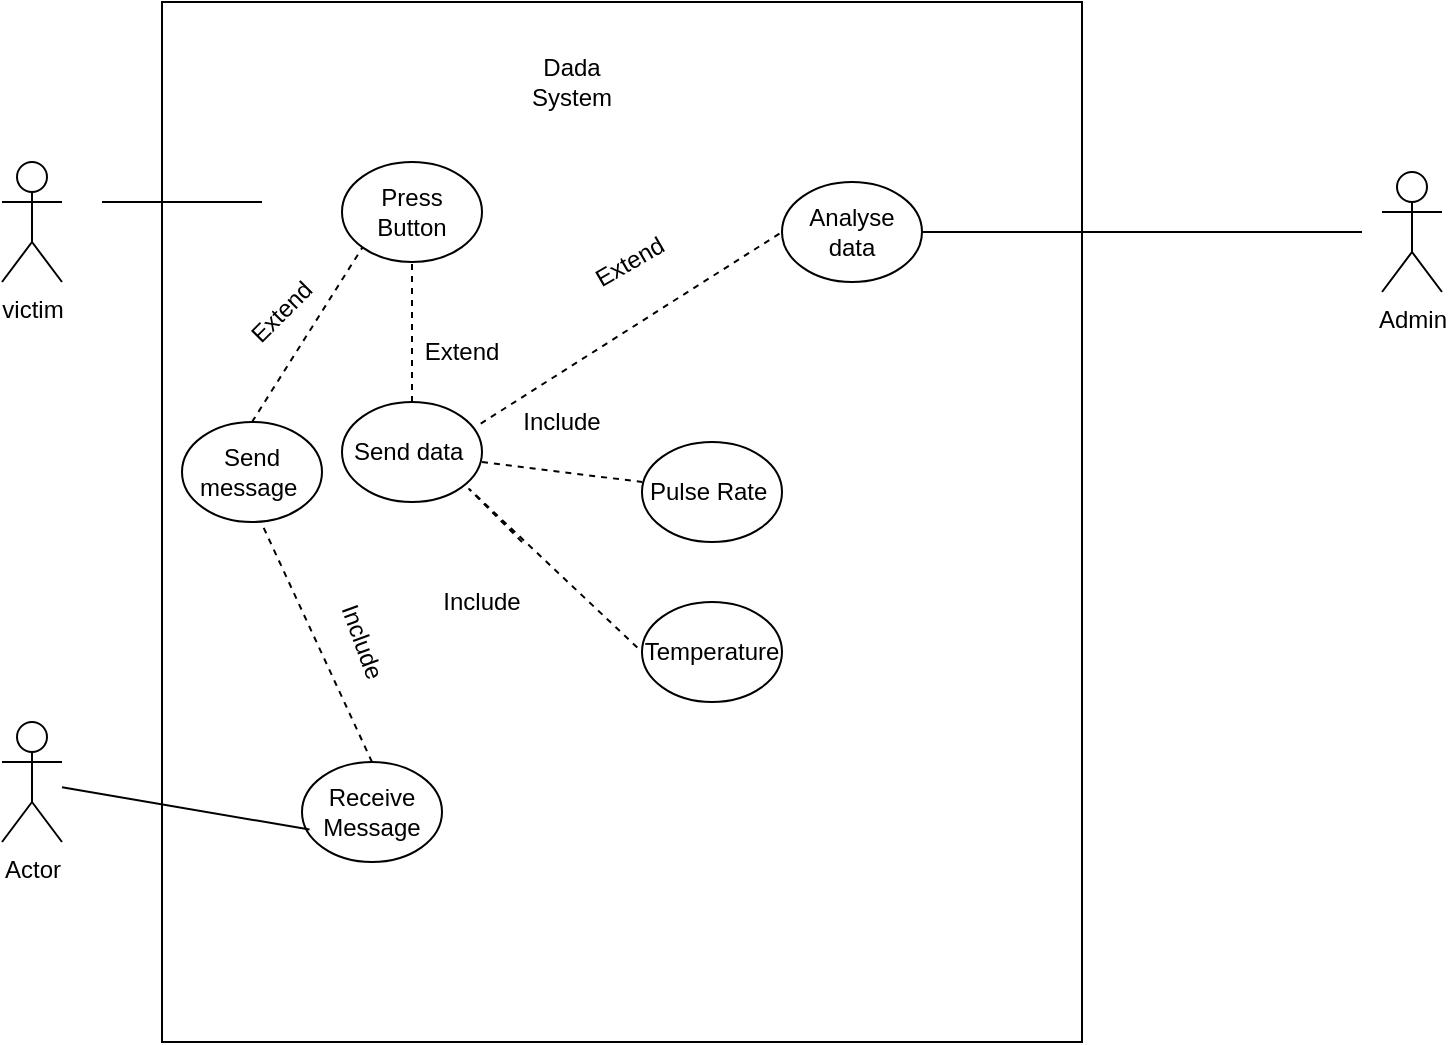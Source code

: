 <mxfile version="14.1.8" type="device"><diagram id="prtHgNgQTEPvFCAcTncT" name="Page-1"><mxGraphModel dx="509" dy="632" grid="1" gridSize="10" guides="1" tooltips="1" connect="1" arrows="1" fold="1" page="1" pageScale="1" pageWidth="827" pageHeight="1169" math="0" shadow="0"><root><mxCell id="0"/><mxCell id="1" parent="0"/><mxCell id="UnozLOk_hUGnc4f0YldL-1" value="victim" style="shape=umlActor;verticalLabelPosition=bottom;verticalAlign=top;html=1;outlineConnect=0;" parent="1" vertex="1"><mxGeometry x="100" y="160" width="30" height="60" as="geometry"/></mxCell><mxCell id="UnozLOk_hUGnc4f0YldL-2" value="Actor" style="shape=umlActor;verticalLabelPosition=bottom;verticalAlign=top;html=1;outlineConnect=0;" parent="1" vertex="1"><mxGeometry x="100" y="440" width="30" height="60" as="geometry"/></mxCell><mxCell id="UnozLOk_hUGnc4f0YldL-4" value="" style="rounded=0;whiteSpace=wrap;html=1;" parent="1" vertex="1"><mxGeometry x="180" y="80" width="460" height="520" as="geometry"/></mxCell><mxCell id="UnozLOk_hUGnc4f0YldL-5" value="Dada System" style="text;html=1;strokeColor=none;fillColor=none;align=center;verticalAlign=middle;whiteSpace=wrap;rounded=0;" parent="1" vertex="1"><mxGeometry x="350" y="100" width="70" height="40" as="geometry"/></mxCell><mxCell id="UnozLOk_hUGnc4f0YldL-6" value="Analyse data" style="ellipse;whiteSpace=wrap;html=1;" parent="1" vertex="1"><mxGeometry x="490" y="170" width="70" height="50" as="geometry"/></mxCell><mxCell id="UnozLOk_hUGnc4f0YldL-7" value="Press Button" style="ellipse;whiteSpace=wrap;html=1;" parent="1" vertex="1"><mxGeometry x="270" y="160" width="70" height="50" as="geometry"/></mxCell><mxCell id="UnozLOk_hUGnc4f0YldL-8" value="Send data&amp;nbsp;" style="ellipse;whiteSpace=wrap;html=1;" parent="1" vertex="1"><mxGeometry x="270" y="280" width="70" height="50" as="geometry"/></mxCell><mxCell id="UnozLOk_hUGnc4f0YldL-9" value="Receive Message" style="ellipse;whiteSpace=wrap;html=1;" parent="1" vertex="1"><mxGeometry x="250" y="460" width="70" height="50" as="geometry"/></mxCell><mxCell id="tuxGN8hOFLYad5tkZBrE-1" value="" style="endArrow=none;html=1;entryX=0.054;entryY=0.676;entryDx=0;entryDy=0;entryPerimeter=0;" edge="1" parent="1" source="UnozLOk_hUGnc4f0YldL-2" target="UnozLOk_hUGnc4f0YldL-9"><mxGeometry width="50" height="50" relative="1" as="geometry"><mxPoint x="150" y="470" as="sourcePoint"/><mxPoint x="230" y="460" as="targetPoint"/></mxGeometry></mxCell><mxCell id="tuxGN8hOFLYad5tkZBrE-2" value="" style="endArrow=none;html=1;" edge="1" parent="1"><mxGeometry width="50" height="50" relative="1" as="geometry"><mxPoint x="150" y="180" as="sourcePoint"/><mxPoint x="230" y="180" as="targetPoint"/></mxGeometry></mxCell><mxCell id="tuxGN8hOFLYad5tkZBrE-5" value="" style="endArrow=none;dashed=1;html=1;entryX=0.5;entryY=1;entryDx=0;entryDy=0;exitX=0.5;exitY=0;exitDx=0;exitDy=0;" edge="1" parent="1" source="UnozLOk_hUGnc4f0YldL-8" target="UnozLOk_hUGnc4f0YldL-7"><mxGeometry width="50" height="50" relative="1" as="geometry"><mxPoint x="280" y="270" as="sourcePoint"/><mxPoint x="330" y="220" as="targetPoint"/></mxGeometry></mxCell><mxCell id="tuxGN8hOFLYad5tkZBrE-6" value="" style="endArrow=none;dashed=1;html=1;entryX=0;entryY=0.5;entryDx=0;entryDy=0;exitX=0.991;exitY=0.216;exitDx=0;exitDy=0;exitPerimeter=0;" edge="1" parent="1" source="UnozLOk_hUGnc4f0YldL-8" target="UnozLOk_hUGnc4f0YldL-6"><mxGeometry width="50" height="50" relative="1" as="geometry"><mxPoint x="340" y="200" as="sourcePoint"/><mxPoint x="375" y="210" as="targetPoint"/></mxGeometry></mxCell><mxCell id="tuxGN8hOFLYad5tkZBrE-8" value="Extend" style="text;html=1;strokeColor=none;fillColor=none;align=center;verticalAlign=middle;whiteSpace=wrap;rounded=0;" vertex="1" parent="1"><mxGeometry x="310" y="245" width="40" height="20" as="geometry"/></mxCell><mxCell id="tuxGN8hOFLYad5tkZBrE-9" value="Extend" style="text;html=1;strokeColor=none;fillColor=none;align=center;verticalAlign=middle;whiteSpace=wrap;rounded=0;rotation=-30;" vertex="1" parent="1"><mxGeometry x="394" y="200" width="40" height="20" as="geometry"/></mxCell><mxCell id="tuxGN8hOFLYad5tkZBrE-13" value="Pulse Rate&amp;nbsp;" style="ellipse;whiteSpace=wrap;html=1;" vertex="1" parent="1"><mxGeometry x="420" y="300" width="70" height="50" as="geometry"/></mxCell><mxCell id="tuxGN8hOFLYad5tkZBrE-14" value="Temperature" style="ellipse;whiteSpace=wrap;html=1;" vertex="1" parent="1"><mxGeometry x="420" y="380" width="70" height="50" as="geometry"/></mxCell><mxCell id="tuxGN8hOFLYad5tkZBrE-16" value="" style="endArrow=none;dashed=1;html=1;entryX=0;entryY=0.5;entryDx=0;entryDy=0;" edge="1" parent="1" target="tuxGN8hOFLYad5tkZBrE-14"><mxGeometry width="50" height="50" relative="1" as="geometry"><mxPoint x="360" y="350" as="sourcePoint"/><mxPoint x="420" y="440" as="targetPoint"/><Array as="points"><mxPoint x="330" y="320"/></Array></mxGeometry></mxCell><mxCell id="tuxGN8hOFLYad5tkZBrE-17" value="" style="endArrow=none;dashed=1;html=1;" edge="1" parent="1"><mxGeometry width="50" height="50" relative="1" as="geometry"><mxPoint x="340" y="310" as="sourcePoint"/><mxPoint x="420" y="320" as="targetPoint"/><Array as="points"><mxPoint x="340" y="310"/></Array></mxGeometry></mxCell><mxCell id="tuxGN8hOFLYad5tkZBrE-18" value="Include" style="text;html=1;strokeColor=none;fillColor=none;align=center;verticalAlign=middle;whiteSpace=wrap;rounded=0;" vertex="1" parent="1"><mxGeometry x="320" y="370" width="40" height="20" as="geometry"/></mxCell><mxCell id="tuxGN8hOFLYad5tkZBrE-19" value="Include" style="text;html=1;strokeColor=none;fillColor=none;align=center;verticalAlign=middle;whiteSpace=wrap;rounded=0;" vertex="1" parent="1"><mxGeometry x="360" y="280" width="40" height="20" as="geometry"/></mxCell><mxCell id="tuxGN8hOFLYad5tkZBrE-20" value="Admin" style="shape=umlActor;verticalLabelPosition=bottom;verticalAlign=top;html=1;outlineConnect=0;" vertex="1" parent="1"><mxGeometry x="790" y="165" width="30" height="60" as="geometry"/></mxCell><mxCell id="tuxGN8hOFLYad5tkZBrE-21" value="" style="endArrow=none;html=1;entryX=1;entryY=0.5;entryDx=0;entryDy=0;" edge="1" parent="1" target="UnozLOk_hUGnc4f0YldL-6"><mxGeometry width="50" height="50" relative="1" as="geometry"><mxPoint x="780" y="195" as="sourcePoint"/><mxPoint x="700" y="190" as="targetPoint"/></mxGeometry></mxCell><mxCell id="tuxGN8hOFLYad5tkZBrE-23" value="Send message&amp;nbsp;" style="ellipse;whiteSpace=wrap;html=1;" vertex="1" parent="1"><mxGeometry x="190" y="290" width="70" height="50" as="geometry"/></mxCell><mxCell id="tuxGN8hOFLYad5tkZBrE-24" value="" style="endArrow=none;dashed=1;html=1;exitX=0.5;exitY=0;exitDx=0;exitDy=0;" edge="1" parent="1" source="UnozLOk_hUGnc4f0YldL-9"><mxGeometry width="50" height="50" relative="1" as="geometry"><mxPoint x="229.5" y="370" as="sourcePoint"/><mxPoint x="229.5" y="340" as="targetPoint"/></mxGeometry></mxCell><mxCell id="tuxGN8hOFLYad5tkZBrE-25" value="" style="endArrow=none;dashed=1;html=1;entryX=0;entryY=1;entryDx=0;entryDy=0;exitX=0.5;exitY=0;exitDx=0;exitDy=0;" edge="1" parent="1" source="tuxGN8hOFLYad5tkZBrE-23" target="UnozLOk_hUGnc4f0YldL-7"><mxGeometry width="50" height="50" relative="1" as="geometry"><mxPoint x="220" y="280" as="sourcePoint"/><mxPoint x="270" y="230" as="targetPoint"/></mxGeometry></mxCell><mxCell id="tuxGN8hOFLYad5tkZBrE-26" value="Extend" style="text;html=1;strokeColor=none;fillColor=none;align=center;verticalAlign=middle;whiteSpace=wrap;rounded=0;rotation=-45;" vertex="1" parent="1"><mxGeometry x="220" y="225" width="40" height="20" as="geometry"/></mxCell><mxCell id="tuxGN8hOFLYad5tkZBrE-27" value="Include" style="text;html=1;strokeColor=none;fillColor=none;align=center;verticalAlign=middle;whiteSpace=wrap;rounded=0;rotation=70;" vertex="1" parent="1"><mxGeometry x="260" y="390" width="40" height="20" as="geometry"/></mxCell></root></mxGraphModel></diagram></mxfile>